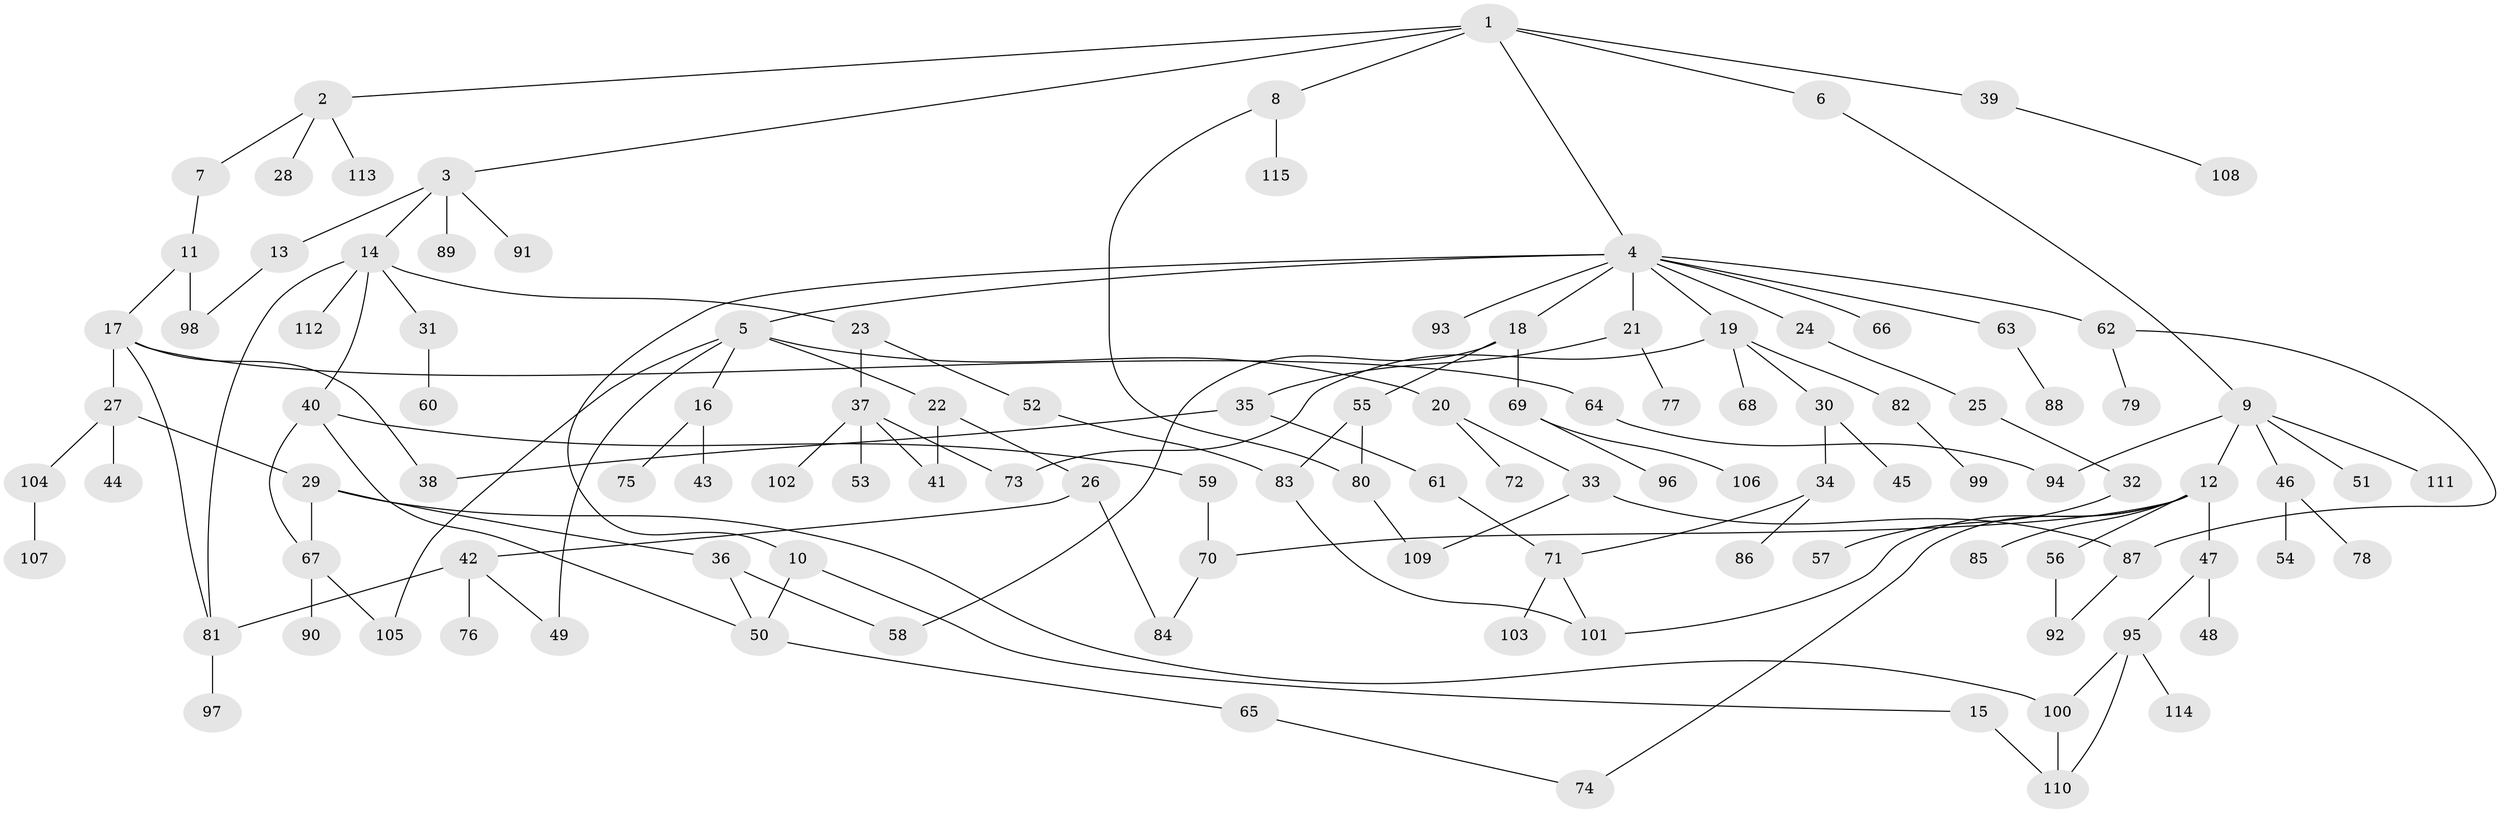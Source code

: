 // coarse degree distribution, {9: 0.0125, 2: 0.2375, 4: 0.075, 1: 0.425, 5: 0.0625, 3: 0.125, 6: 0.025, 16: 0.0125, 11: 0.0125, 7: 0.0125}
// Generated by graph-tools (version 1.1) at 2025/44/03/04/25 21:44:46]
// undirected, 115 vertices, 141 edges
graph export_dot {
graph [start="1"]
  node [color=gray90,style=filled];
  1;
  2;
  3;
  4;
  5;
  6;
  7;
  8;
  9;
  10;
  11;
  12;
  13;
  14;
  15;
  16;
  17;
  18;
  19;
  20;
  21;
  22;
  23;
  24;
  25;
  26;
  27;
  28;
  29;
  30;
  31;
  32;
  33;
  34;
  35;
  36;
  37;
  38;
  39;
  40;
  41;
  42;
  43;
  44;
  45;
  46;
  47;
  48;
  49;
  50;
  51;
  52;
  53;
  54;
  55;
  56;
  57;
  58;
  59;
  60;
  61;
  62;
  63;
  64;
  65;
  66;
  67;
  68;
  69;
  70;
  71;
  72;
  73;
  74;
  75;
  76;
  77;
  78;
  79;
  80;
  81;
  82;
  83;
  84;
  85;
  86;
  87;
  88;
  89;
  90;
  91;
  92;
  93;
  94;
  95;
  96;
  97;
  98;
  99;
  100;
  101;
  102;
  103;
  104;
  105;
  106;
  107;
  108;
  109;
  110;
  111;
  112;
  113;
  114;
  115;
  1 -- 2;
  1 -- 3;
  1 -- 4;
  1 -- 6;
  1 -- 8;
  1 -- 39;
  2 -- 7;
  2 -- 28;
  2 -- 113;
  3 -- 13;
  3 -- 14;
  3 -- 89;
  3 -- 91;
  4 -- 5;
  4 -- 10;
  4 -- 18;
  4 -- 19;
  4 -- 21;
  4 -- 24;
  4 -- 62;
  4 -- 63;
  4 -- 66;
  4 -- 93;
  5 -- 16;
  5 -- 20;
  5 -- 22;
  5 -- 49;
  5 -- 105;
  6 -- 9;
  7 -- 11;
  8 -- 115;
  8 -- 80;
  9 -- 12;
  9 -- 46;
  9 -- 51;
  9 -- 111;
  9 -- 94;
  10 -- 15;
  10 -- 50;
  11 -- 17;
  11 -- 98;
  12 -- 47;
  12 -- 56;
  12 -- 70;
  12 -- 85;
  12 -- 101;
  12 -- 74;
  13 -- 98;
  14 -- 23;
  14 -- 31;
  14 -- 40;
  14 -- 112;
  14 -- 81;
  15 -- 110;
  16 -- 43;
  16 -- 75;
  17 -- 27;
  17 -- 38;
  17 -- 64;
  17 -- 81;
  18 -- 55;
  18 -- 69;
  18 -- 58;
  19 -- 30;
  19 -- 68;
  19 -- 82;
  19 -- 73;
  20 -- 33;
  20 -- 72;
  21 -- 35;
  21 -- 77;
  22 -- 26;
  22 -- 41;
  23 -- 37;
  23 -- 52;
  24 -- 25;
  25 -- 32;
  26 -- 42;
  26 -- 84;
  27 -- 29;
  27 -- 44;
  27 -- 104;
  29 -- 36;
  29 -- 67;
  29 -- 100;
  30 -- 34;
  30 -- 45;
  31 -- 60;
  32 -- 57;
  33 -- 109;
  33 -- 87;
  34 -- 86;
  34 -- 71;
  35 -- 61;
  35 -- 38;
  36 -- 58;
  36 -- 50;
  37 -- 41;
  37 -- 53;
  37 -- 73;
  37 -- 102;
  39 -- 108;
  40 -- 50;
  40 -- 59;
  40 -- 67;
  42 -- 49;
  42 -- 76;
  42 -- 81;
  46 -- 54;
  46 -- 78;
  47 -- 48;
  47 -- 95;
  50 -- 65;
  52 -- 83;
  55 -- 80;
  55 -- 83;
  56 -- 92;
  59 -- 70;
  61 -- 71;
  62 -- 79;
  62 -- 87;
  63 -- 88;
  64 -- 94;
  65 -- 74;
  67 -- 90;
  67 -- 105;
  69 -- 96;
  69 -- 106;
  70 -- 84;
  71 -- 103;
  71 -- 101;
  80 -- 109;
  81 -- 97;
  82 -- 99;
  83 -- 101;
  87 -- 92;
  95 -- 100;
  95 -- 110;
  95 -- 114;
  100 -- 110;
  104 -- 107;
}
